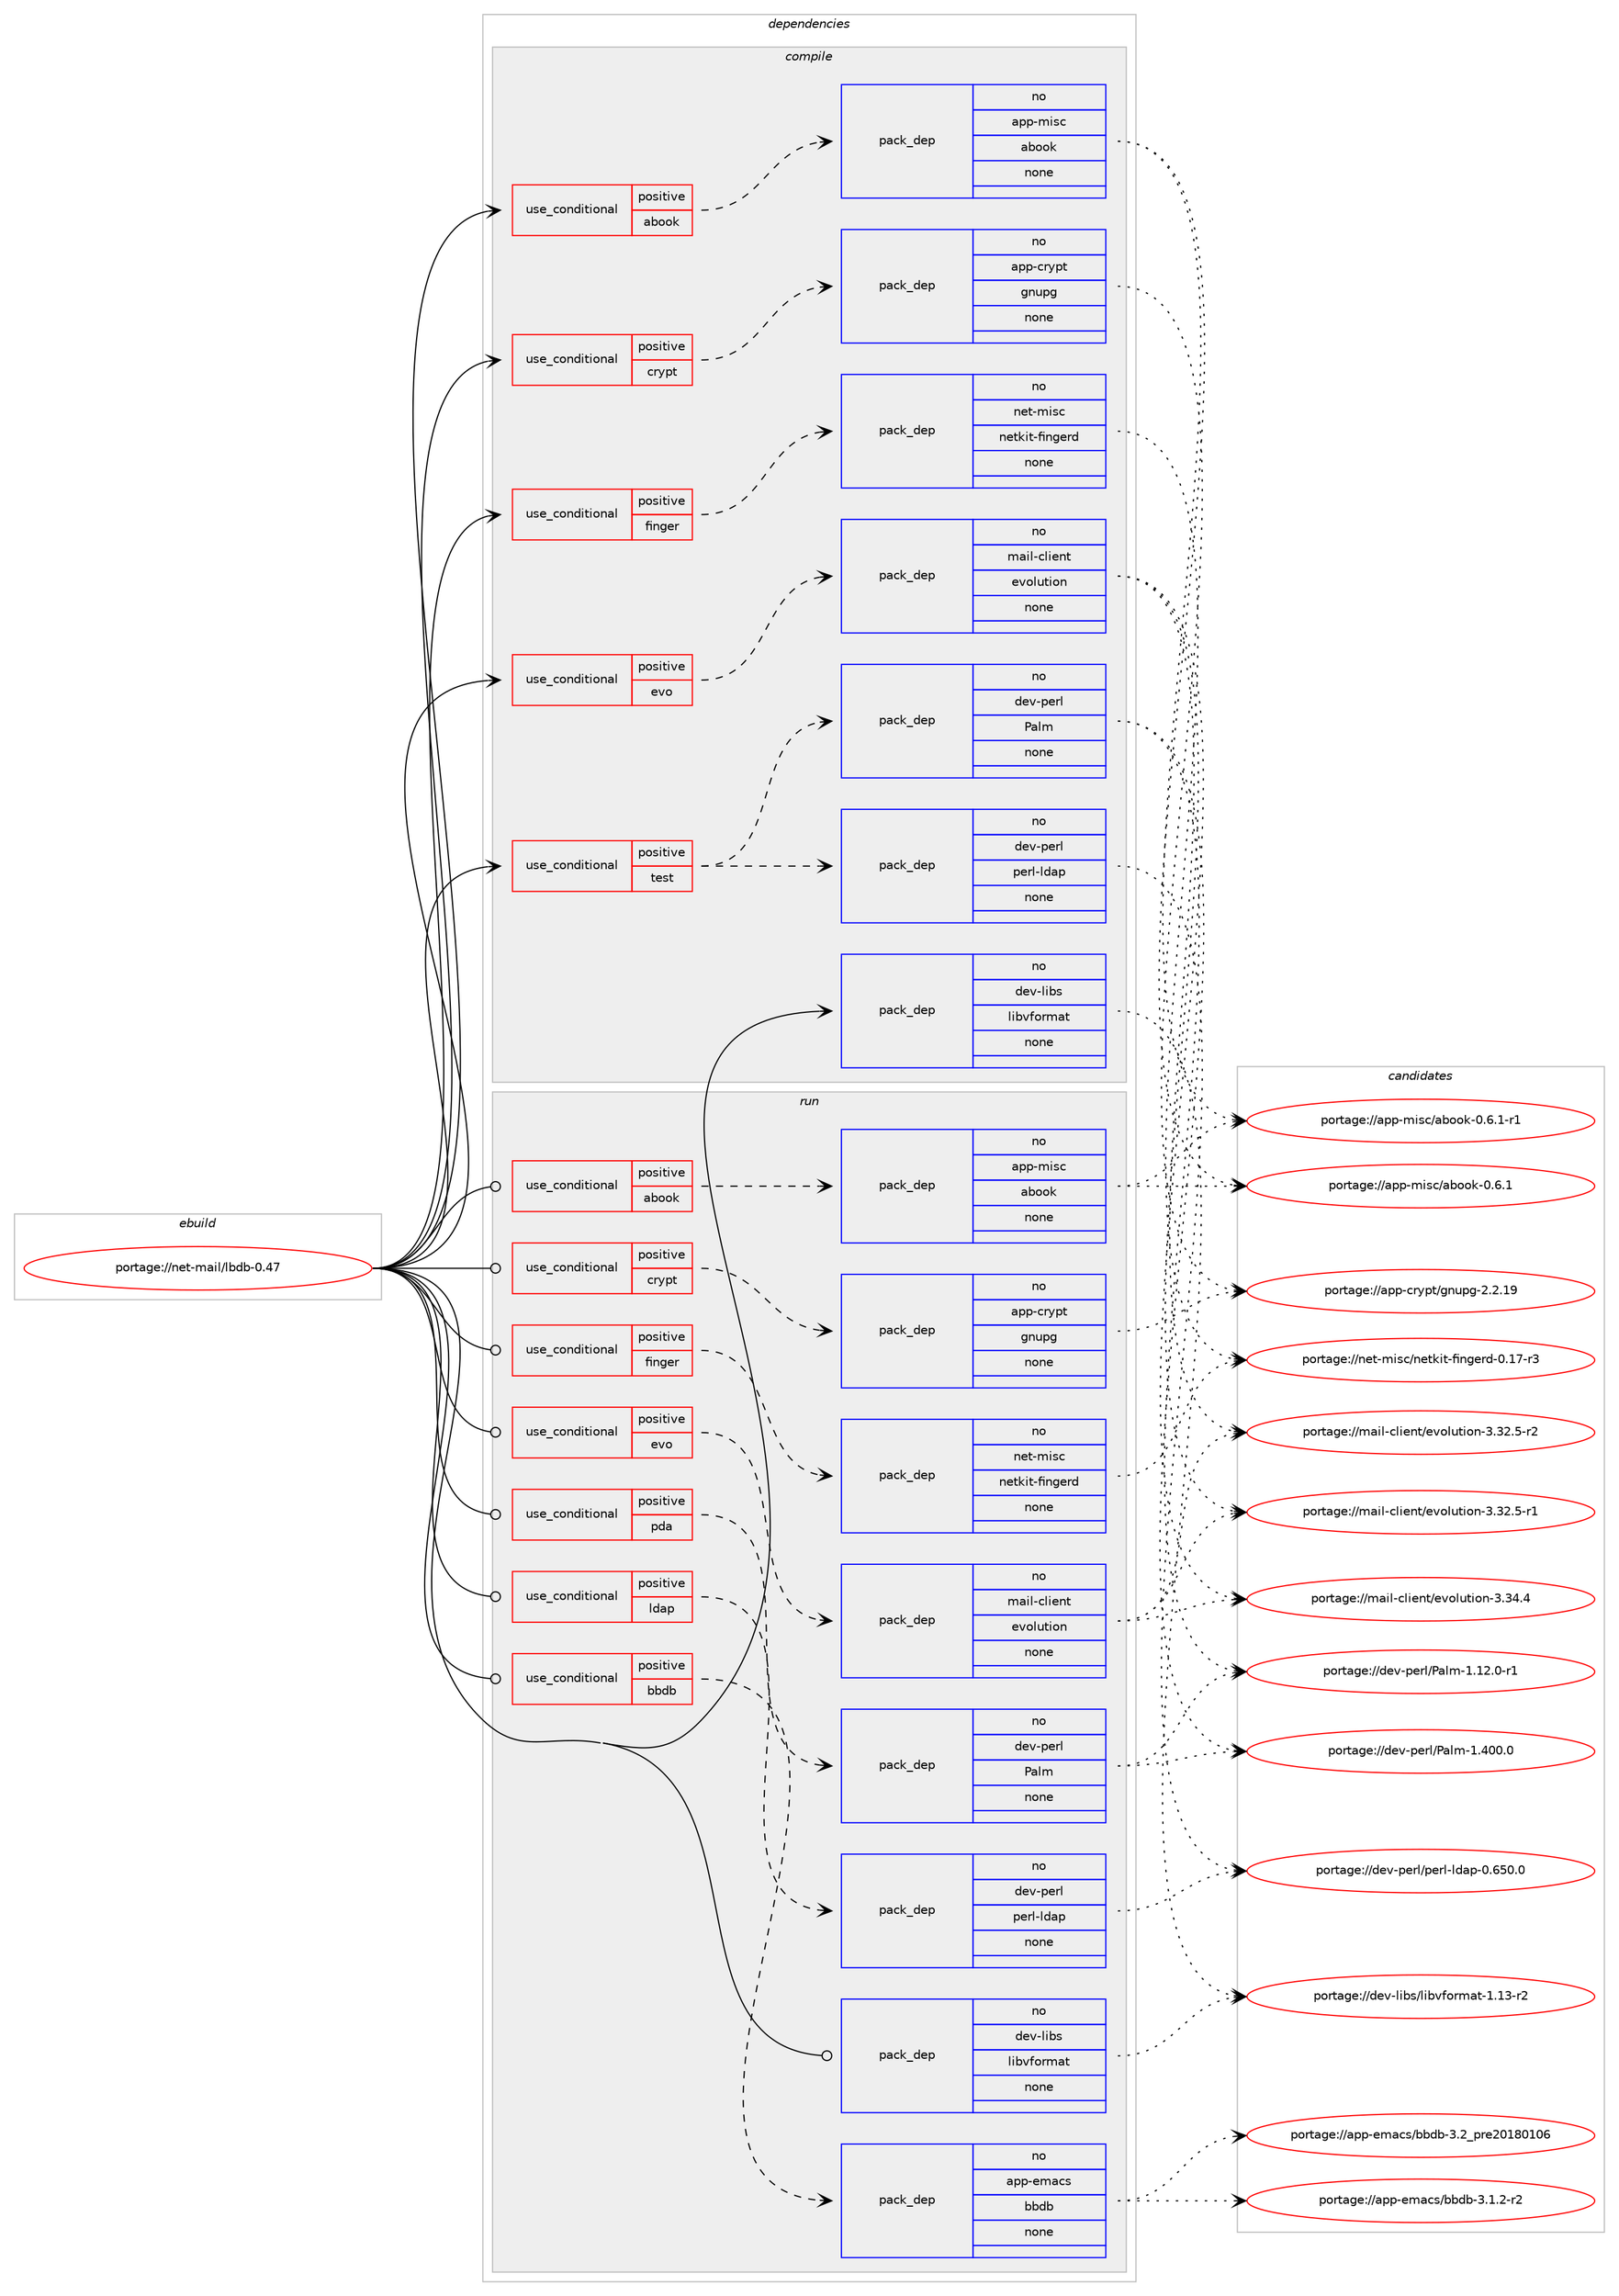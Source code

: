digraph prolog {

# *************
# Graph options
# *************

newrank=true;
concentrate=true;
compound=true;
graph [rankdir=LR,fontname=Helvetica,fontsize=10,ranksep=1.5];#, ranksep=2.5, nodesep=0.2];
edge  [arrowhead=vee];
node  [fontname=Helvetica,fontsize=10];

# **********
# The ebuild
# **********

subgraph cluster_leftcol {
color=gray;
rank=same;
label=<<i>ebuild</i>>;
id [label="portage://net-mail/lbdb-0.47", color=red, width=4, href="../net-mail/lbdb-0.47.svg"];
}

# ****************
# The dependencies
# ****************

subgraph cluster_midcol {
color=gray;
label=<<i>dependencies</i>>;
subgraph cluster_compile {
fillcolor="#eeeeee";
style=filled;
label=<<i>compile</i>>;
subgraph cond3450 {
dependency16511 [label=<<TABLE BORDER="0" CELLBORDER="1" CELLSPACING="0" CELLPADDING="4"><TR><TD ROWSPAN="3" CELLPADDING="10">use_conditional</TD></TR><TR><TD>positive</TD></TR><TR><TD>abook</TD></TR></TABLE>>, shape=none, color=red];
subgraph pack12868 {
dependency16512 [label=<<TABLE BORDER="0" CELLBORDER="1" CELLSPACING="0" CELLPADDING="4" WIDTH="220"><TR><TD ROWSPAN="6" CELLPADDING="30">pack_dep</TD></TR><TR><TD WIDTH="110">no</TD></TR><TR><TD>app-misc</TD></TR><TR><TD>abook</TD></TR><TR><TD>none</TD></TR><TR><TD></TD></TR></TABLE>>, shape=none, color=blue];
}
dependency16511:e -> dependency16512:w [weight=20,style="dashed",arrowhead="vee"];
}
id:e -> dependency16511:w [weight=20,style="solid",arrowhead="vee"];
subgraph cond3451 {
dependency16513 [label=<<TABLE BORDER="0" CELLBORDER="1" CELLSPACING="0" CELLPADDING="4"><TR><TD ROWSPAN="3" CELLPADDING="10">use_conditional</TD></TR><TR><TD>positive</TD></TR><TR><TD>crypt</TD></TR></TABLE>>, shape=none, color=red];
subgraph pack12869 {
dependency16514 [label=<<TABLE BORDER="0" CELLBORDER="1" CELLSPACING="0" CELLPADDING="4" WIDTH="220"><TR><TD ROWSPAN="6" CELLPADDING="30">pack_dep</TD></TR><TR><TD WIDTH="110">no</TD></TR><TR><TD>app-crypt</TD></TR><TR><TD>gnupg</TD></TR><TR><TD>none</TD></TR><TR><TD></TD></TR></TABLE>>, shape=none, color=blue];
}
dependency16513:e -> dependency16514:w [weight=20,style="dashed",arrowhead="vee"];
}
id:e -> dependency16513:w [weight=20,style="solid",arrowhead="vee"];
subgraph cond3452 {
dependency16515 [label=<<TABLE BORDER="0" CELLBORDER="1" CELLSPACING="0" CELLPADDING="4"><TR><TD ROWSPAN="3" CELLPADDING="10">use_conditional</TD></TR><TR><TD>positive</TD></TR><TR><TD>evo</TD></TR></TABLE>>, shape=none, color=red];
subgraph pack12870 {
dependency16516 [label=<<TABLE BORDER="0" CELLBORDER="1" CELLSPACING="0" CELLPADDING="4" WIDTH="220"><TR><TD ROWSPAN="6" CELLPADDING="30">pack_dep</TD></TR><TR><TD WIDTH="110">no</TD></TR><TR><TD>mail-client</TD></TR><TR><TD>evolution</TD></TR><TR><TD>none</TD></TR><TR><TD></TD></TR></TABLE>>, shape=none, color=blue];
}
dependency16515:e -> dependency16516:w [weight=20,style="dashed",arrowhead="vee"];
}
id:e -> dependency16515:w [weight=20,style="solid",arrowhead="vee"];
subgraph cond3453 {
dependency16517 [label=<<TABLE BORDER="0" CELLBORDER="1" CELLSPACING="0" CELLPADDING="4"><TR><TD ROWSPAN="3" CELLPADDING="10">use_conditional</TD></TR><TR><TD>positive</TD></TR><TR><TD>finger</TD></TR></TABLE>>, shape=none, color=red];
subgraph pack12871 {
dependency16518 [label=<<TABLE BORDER="0" CELLBORDER="1" CELLSPACING="0" CELLPADDING="4" WIDTH="220"><TR><TD ROWSPAN="6" CELLPADDING="30">pack_dep</TD></TR><TR><TD WIDTH="110">no</TD></TR><TR><TD>net-misc</TD></TR><TR><TD>netkit-fingerd</TD></TR><TR><TD>none</TD></TR><TR><TD></TD></TR></TABLE>>, shape=none, color=blue];
}
dependency16517:e -> dependency16518:w [weight=20,style="dashed",arrowhead="vee"];
}
id:e -> dependency16517:w [weight=20,style="solid",arrowhead="vee"];
subgraph cond3454 {
dependency16519 [label=<<TABLE BORDER="0" CELLBORDER="1" CELLSPACING="0" CELLPADDING="4"><TR><TD ROWSPAN="3" CELLPADDING="10">use_conditional</TD></TR><TR><TD>positive</TD></TR><TR><TD>test</TD></TR></TABLE>>, shape=none, color=red];
subgraph pack12872 {
dependency16520 [label=<<TABLE BORDER="0" CELLBORDER="1" CELLSPACING="0" CELLPADDING="4" WIDTH="220"><TR><TD ROWSPAN="6" CELLPADDING="30">pack_dep</TD></TR><TR><TD WIDTH="110">no</TD></TR><TR><TD>dev-perl</TD></TR><TR><TD>Palm</TD></TR><TR><TD>none</TD></TR><TR><TD></TD></TR></TABLE>>, shape=none, color=blue];
}
dependency16519:e -> dependency16520:w [weight=20,style="dashed",arrowhead="vee"];
subgraph pack12873 {
dependency16521 [label=<<TABLE BORDER="0" CELLBORDER="1" CELLSPACING="0" CELLPADDING="4" WIDTH="220"><TR><TD ROWSPAN="6" CELLPADDING="30">pack_dep</TD></TR><TR><TD WIDTH="110">no</TD></TR><TR><TD>dev-perl</TD></TR><TR><TD>perl-ldap</TD></TR><TR><TD>none</TD></TR><TR><TD></TD></TR></TABLE>>, shape=none, color=blue];
}
dependency16519:e -> dependency16521:w [weight=20,style="dashed",arrowhead="vee"];
}
id:e -> dependency16519:w [weight=20,style="solid",arrowhead="vee"];
subgraph pack12874 {
dependency16522 [label=<<TABLE BORDER="0" CELLBORDER="1" CELLSPACING="0" CELLPADDING="4" WIDTH="220"><TR><TD ROWSPAN="6" CELLPADDING="30">pack_dep</TD></TR><TR><TD WIDTH="110">no</TD></TR><TR><TD>dev-libs</TD></TR><TR><TD>libvformat</TD></TR><TR><TD>none</TD></TR><TR><TD></TD></TR></TABLE>>, shape=none, color=blue];
}
id:e -> dependency16522:w [weight=20,style="solid",arrowhead="vee"];
}
subgraph cluster_compileandrun {
fillcolor="#eeeeee";
style=filled;
label=<<i>compile and run</i>>;
}
subgraph cluster_run {
fillcolor="#eeeeee";
style=filled;
label=<<i>run</i>>;
subgraph cond3455 {
dependency16523 [label=<<TABLE BORDER="0" CELLBORDER="1" CELLSPACING="0" CELLPADDING="4"><TR><TD ROWSPAN="3" CELLPADDING="10">use_conditional</TD></TR><TR><TD>positive</TD></TR><TR><TD>abook</TD></TR></TABLE>>, shape=none, color=red];
subgraph pack12875 {
dependency16524 [label=<<TABLE BORDER="0" CELLBORDER="1" CELLSPACING="0" CELLPADDING="4" WIDTH="220"><TR><TD ROWSPAN="6" CELLPADDING="30">pack_dep</TD></TR><TR><TD WIDTH="110">no</TD></TR><TR><TD>app-misc</TD></TR><TR><TD>abook</TD></TR><TR><TD>none</TD></TR><TR><TD></TD></TR></TABLE>>, shape=none, color=blue];
}
dependency16523:e -> dependency16524:w [weight=20,style="dashed",arrowhead="vee"];
}
id:e -> dependency16523:w [weight=20,style="solid",arrowhead="odot"];
subgraph cond3456 {
dependency16525 [label=<<TABLE BORDER="0" CELLBORDER="1" CELLSPACING="0" CELLPADDING="4"><TR><TD ROWSPAN="3" CELLPADDING="10">use_conditional</TD></TR><TR><TD>positive</TD></TR><TR><TD>bbdb</TD></TR></TABLE>>, shape=none, color=red];
subgraph pack12876 {
dependency16526 [label=<<TABLE BORDER="0" CELLBORDER="1" CELLSPACING="0" CELLPADDING="4" WIDTH="220"><TR><TD ROWSPAN="6" CELLPADDING="30">pack_dep</TD></TR><TR><TD WIDTH="110">no</TD></TR><TR><TD>app-emacs</TD></TR><TR><TD>bbdb</TD></TR><TR><TD>none</TD></TR><TR><TD></TD></TR></TABLE>>, shape=none, color=blue];
}
dependency16525:e -> dependency16526:w [weight=20,style="dashed",arrowhead="vee"];
}
id:e -> dependency16525:w [weight=20,style="solid",arrowhead="odot"];
subgraph cond3457 {
dependency16527 [label=<<TABLE BORDER="0" CELLBORDER="1" CELLSPACING="0" CELLPADDING="4"><TR><TD ROWSPAN="3" CELLPADDING="10">use_conditional</TD></TR><TR><TD>positive</TD></TR><TR><TD>crypt</TD></TR></TABLE>>, shape=none, color=red];
subgraph pack12877 {
dependency16528 [label=<<TABLE BORDER="0" CELLBORDER="1" CELLSPACING="0" CELLPADDING="4" WIDTH="220"><TR><TD ROWSPAN="6" CELLPADDING="30">pack_dep</TD></TR><TR><TD WIDTH="110">no</TD></TR><TR><TD>app-crypt</TD></TR><TR><TD>gnupg</TD></TR><TR><TD>none</TD></TR><TR><TD></TD></TR></TABLE>>, shape=none, color=blue];
}
dependency16527:e -> dependency16528:w [weight=20,style="dashed",arrowhead="vee"];
}
id:e -> dependency16527:w [weight=20,style="solid",arrowhead="odot"];
subgraph cond3458 {
dependency16529 [label=<<TABLE BORDER="0" CELLBORDER="1" CELLSPACING="0" CELLPADDING="4"><TR><TD ROWSPAN="3" CELLPADDING="10">use_conditional</TD></TR><TR><TD>positive</TD></TR><TR><TD>evo</TD></TR></TABLE>>, shape=none, color=red];
subgraph pack12878 {
dependency16530 [label=<<TABLE BORDER="0" CELLBORDER="1" CELLSPACING="0" CELLPADDING="4" WIDTH="220"><TR><TD ROWSPAN="6" CELLPADDING="30">pack_dep</TD></TR><TR><TD WIDTH="110">no</TD></TR><TR><TD>mail-client</TD></TR><TR><TD>evolution</TD></TR><TR><TD>none</TD></TR><TR><TD></TD></TR></TABLE>>, shape=none, color=blue];
}
dependency16529:e -> dependency16530:w [weight=20,style="dashed",arrowhead="vee"];
}
id:e -> dependency16529:w [weight=20,style="solid",arrowhead="odot"];
subgraph cond3459 {
dependency16531 [label=<<TABLE BORDER="0" CELLBORDER="1" CELLSPACING="0" CELLPADDING="4"><TR><TD ROWSPAN="3" CELLPADDING="10">use_conditional</TD></TR><TR><TD>positive</TD></TR><TR><TD>finger</TD></TR></TABLE>>, shape=none, color=red];
subgraph pack12879 {
dependency16532 [label=<<TABLE BORDER="0" CELLBORDER="1" CELLSPACING="0" CELLPADDING="4" WIDTH="220"><TR><TD ROWSPAN="6" CELLPADDING="30">pack_dep</TD></TR><TR><TD WIDTH="110">no</TD></TR><TR><TD>net-misc</TD></TR><TR><TD>netkit-fingerd</TD></TR><TR><TD>none</TD></TR><TR><TD></TD></TR></TABLE>>, shape=none, color=blue];
}
dependency16531:e -> dependency16532:w [weight=20,style="dashed",arrowhead="vee"];
}
id:e -> dependency16531:w [weight=20,style="solid",arrowhead="odot"];
subgraph cond3460 {
dependency16533 [label=<<TABLE BORDER="0" CELLBORDER="1" CELLSPACING="0" CELLPADDING="4"><TR><TD ROWSPAN="3" CELLPADDING="10">use_conditional</TD></TR><TR><TD>positive</TD></TR><TR><TD>ldap</TD></TR></TABLE>>, shape=none, color=red];
subgraph pack12880 {
dependency16534 [label=<<TABLE BORDER="0" CELLBORDER="1" CELLSPACING="0" CELLPADDING="4" WIDTH="220"><TR><TD ROWSPAN="6" CELLPADDING="30">pack_dep</TD></TR><TR><TD WIDTH="110">no</TD></TR><TR><TD>dev-perl</TD></TR><TR><TD>perl-ldap</TD></TR><TR><TD>none</TD></TR><TR><TD></TD></TR></TABLE>>, shape=none, color=blue];
}
dependency16533:e -> dependency16534:w [weight=20,style="dashed",arrowhead="vee"];
}
id:e -> dependency16533:w [weight=20,style="solid",arrowhead="odot"];
subgraph cond3461 {
dependency16535 [label=<<TABLE BORDER="0" CELLBORDER="1" CELLSPACING="0" CELLPADDING="4"><TR><TD ROWSPAN="3" CELLPADDING="10">use_conditional</TD></TR><TR><TD>positive</TD></TR><TR><TD>pda</TD></TR></TABLE>>, shape=none, color=red];
subgraph pack12881 {
dependency16536 [label=<<TABLE BORDER="0" CELLBORDER="1" CELLSPACING="0" CELLPADDING="4" WIDTH="220"><TR><TD ROWSPAN="6" CELLPADDING="30">pack_dep</TD></TR><TR><TD WIDTH="110">no</TD></TR><TR><TD>dev-perl</TD></TR><TR><TD>Palm</TD></TR><TR><TD>none</TD></TR><TR><TD></TD></TR></TABLE>>, shape=none, color=blue];
}
dependency16535:e -> dependency16536:w [weight=20,style="dashed",arrowhead="vee"];
}
id:e -> dependency16535:w [weight=20,style="solid",arrowhead="odot"];
subgraph pack12882 {
dependency16537 [label=<<TABLE BORDER="0" CELLBORDER="1" CELLSPACING="0" CELLPADDING="4" WIDTH="220"><TR><TD ROWSPAN="6" CELLPADDING="30">pack_dep</TD></TR><TR><TD WIDTH="110">no</TD></TR><TR><TD>dev-libs</TD></TR><TR><TD>libvformat</TD></TR><TR><TD>none</TD></TR><TR><TD></TD></TR></TABLE>>, shape=none, color=blue];
}
id:e -> dependency16537:w [weight=20,style="solid",arrowhead="odot"];
}
}

# **************
# The candidates
# **************

subgraph cluster_choices {
rank=same;
color=gray;
label=<<i>candidates</i>>;

subgraph choice12868 {
color=black;
nodesep=1;
choice9711211245109105115994797981111111074548465446494511449 [label="portage://app-misc/abook-0.6.1-r1", color=red, width=4,href="../app-misc/abook-0.6.1-r1.svg"];
choice971121124510910511599479798111111107454846544649 [label="portage://app-misc/abook-0.6.1", color=red, width=4,href="../app-misc/abook-0.6.1.svg"];
dependency16512:e -> choice9711211245109105115994797981111111074548465446494511449:w [style=dotted,weight="100"];
dependency16512:e -> choice971121124510910511599479798111111107454846544649:w [style=dotted,weight="100"];
}
subgraph choice12869 {
color=black;
nodesep=1;
choice9711211245991141211121164710311011711210345504650464957 [label="portage://app-crypt/gnupg-2.2.19", color=red, width=4,href="../app-crypt/gnupg-2.2.19.svg"];
dependency16514:e -> choice9711211245991141211121164710311011711210345504650464957:w [style=dotted,weight="100"];
}
subgraph choice12870 {
color=black;
nodesep=1;
choice1099710510845991081051011101164710111811110811711610511111045514651524652 [label="portage://mail-client/evolution-3.34.4", color=red, width=4,href="../mail-client/evolution-3.34.4.svg"];
choice10997105108459910810510111011647101118111108117116105111110455146515046534511450 [label="portage://mail-client/evolution-3.32.5-r2", color=red, width=4,href="../mail-client/evolution-3.32.5-r2.svg"];
choice10997105108459910810510111011647101118111108117116105111110455146515046534511449 [label="portage://mail-client/evolution-3.32.5-r1", color=red, width=4,href="../mail-client/evolution-3.32.5-r1.svg"];
dependency16516:e -> choice1099710510845991081051011101164710111811110811711610511111045514651524652:w [style=dotted,weight="100"];
dependency16516:e -> choice10997105108459910810510111011647101118111108117116105111110455146515046534511450:w [style=dotted,weight="100"];
dependency16516:e -> choice10997105108459910810510111011647101118111108117116105111110455146515046534511449:w [style=dotted,weight="100"];
}
subgraph choice12871 {
color=black;
nodesep=1;
choice1101011164510910511599471101011161071051164510210511010310111410045484649554511451 [label="portage://net-misc/netkit-fingerd-0.17-r3", color=red, width=4,href="../net-misc/netkit-fingerd-0.17-r3.svg"];
dependency16518:e -> choice1101011164510910511599471101011161071051164510210511010310111410045484649554511451:w [style=dotted,weight="100"];
}
subgraph choice12872 {
color=black;
nodesep=1;
choice100101118451121011141084780971081094549465248484648 [label="portage://dev-perl/Palm-1.400.0", color=red, width=4,href="../dev-perl/Palm-1.400.0.svg"];
choice10010111845112101114108478097108109454946495046484511449 [label="portage://dev-perl/Palm-1.12.0-r1", color=red, width=4,href="../dev-perl/Palm-1.12.0-r1.svg"];
dependency16520:e -> choice100101118451121011141084780971081094549465248484648:w [style=dotted,weight="100"];
dependency16520:e -> choice10010111845112101114108478097108109454946495046484511449:w [style=dotted,weight="100"];
}
subgraph choice12873 {
color=black;
nodesep=1;
choice100101118451121011141084711210111410845108100971124548465453484648 [label="portage://dev-perl/perl-ldap-0.650.0", color=red, width=4,href="../dev-perl/perl-ldap-0.650.0.svg"];
dependency16521:e -> choice100101118451121011141084711210111410845108100971124548465453484648:w [style=dotted,weight="100"];
}
subgraph choice12874 {
color=black;
nodesep=1;
choice100101118451081059811547108105981181021111141099711645494649514511450 [label="portage://dev-libs/libvformat-1.13-r2", color=red, width=4,href="../dev-libs/libvformat-1.13-r2.svg"];
dependency16522:e -> choice100101118451081059811547108105981181021111141099711645494649514511450:w [style=dotted,weight="100"];
}
subgraph choice12875 {
color=black;
nodesep=1;
choice9711211245109105115994797981111111074548465446494511449 [label="portage://app-misc/abook-0.6.1-r1", color=red, width=4,href="../app-misc/abook-0.6.1-r1.svg"];
choice971121124510910511599479798111111107454846544649 [label="portage://app-misc/abook-0.6.1", color=red, width=4,href="../app-misc/abook-0.6.1.svg"];
dependency16524:e -> choice9711211245109105115994797981111111074548465446494511449:w [style=dotted,weight="100"];
dependency16524:e -> choice971121124510910511599479798111111107454846544649:w [style=dotted,weight="100"];
}
subgraph choice12876 {
color=black;
nodesep=1;
choice971121124510110997991154798981009845514650951121141015048495648494854 [label="portage://app-emacs/bbdb-3.2_pre20180106", color=red, width=4,href="../app-emacs/bbdb-3.2_pre20180106.svg"];
choice97112112451011099799115479898100984551464946504511450 [label="portage://app-emacs/bbdb-3.1.2-r2", color=red, width=4,href="../app-emacs/bbdb-3.1.2-r2.svg"];
dependency16526:e -> choice971121124510110997991154798981009845514650951121141015048495648494854:w [style=dotted,weight="100"];
dependency16526:e -> choice97112112451011099799115479898100984551464946504511450:w [style=dotted,weight="100"];
}
subgraph choice12877 {
color=black;
nodesep=1;
choice9711211245991141211121164710311011711210345504650464957 [label="portage://app-crypt/gnupg-2.2.19", color=red, width=4,href="../app-crypt/gnupg-2.2.19.svg"];
dependency16528:e -> choice9711211245991141211121164710311011711210345504650464957:w [style=dotted,weight="100"];
}
subgraph choice12878 {
color=black;
nodesep=1;
choice1099710510845991081051011101164710111811110811711610511111045514651524652 [label="portage://mail-client/evolution-3.34.4", color=red, width=4,href="../mail-client/evolution-3.34.4.svg"];
choice10997105108459910810510111011647101118111108117116105111110455146515046534511450 [label="portage://mail-client/evolution-3.32.5-r2", color=red, width=4,href="../mail-client/evolution-3.32.5-r2.svg"];
choice10997105108459910810510111011647101118111108117116105111110455146515046534511449 [label="portage://mail-client/evolution-3.32.5-r1", color=red, width=4,href="../mail-client/evolution-3.32.5-r1.svg"];
dependency16530:e -> choice1099710510845991081051011101164710111811110811711610511111045514651524652:w [style=dotted,weight="100"];
dependency16530:e -> choice10997105108459910810510111011647101118111108117116105111110455146515046534511450:w [style=dotted,weight="100"];
dependency16530:e -> choice10997105108459910810510111011647101118111108117116105111110455146515046534511449:w [style=dotted,weight="100"];
}
subgraph choice12879 {
color=black;
nodesep=1;
choice1101011164510910511599471101011161071051164510210511010310111410045484649554511451 [label="portage://net-misc/netkit-fingerd-0.17-r3", color=red, width=4,href="../net-misc/netkit-fingerd-0.17-r3.svg"];
dependency16532:e -> choice1101011164510910511599471101011161071051164510210511010310111410045484649554511451:w [style=dotted,weight="100"];
}
subgraph choice12880 {
color=black;
nodesep=1;
choice100101118451121011141084711210111410845108100971124548465453484648 [label="portage://dev-perl/perl-ldap-0.650.0", color=red, width=4,href="../dev-perl/perl-ldap-0.650.0.svg"];
dependency16534:e -> choice100101118451121011141084711210111410845108100971124548465453484648:w [style=dotted,weight="100"];
}
subgraph choice12881 {
color=black;
nodesep=1;
choice100101118451121011141084780971081094549465248484648 [label="portage://dev-perl/Palm-1.400.0", color=red, width=4,href="../dev-perl/Palm-1.400.0.svg"];
choice10010111845112101114108478097108109454946495046484511449 [label="portage://dev-perl/Palm-1.12.0-r1", color=red, width=4,href="../dev-perl/Palm-1.12.0-r1.svg"];
dependency16536:e -> choice100101118451121011141084780971081094549465248484648:w [style=dotted,weight="100"];
dependency16536:e -> choice10010111845112101114108478097108109454946495046484511449:w [style=dotted,weight="100"];
}
subgraph choice12882 {
color=black;
nodesep=1;
choice100101118451081059811547108105981181021111141099711645494649514511450 [label="portage://dev-libs/libvformat-1.13-r2", color=red, width=4,href="../dev-libs/libvformat-1.13-r2.svg"];
dependency16537:e -> choice100101118451081059811547108105981181021111141099711645494649514511450:w [style=dotted,weight="100"];
}
}

}
